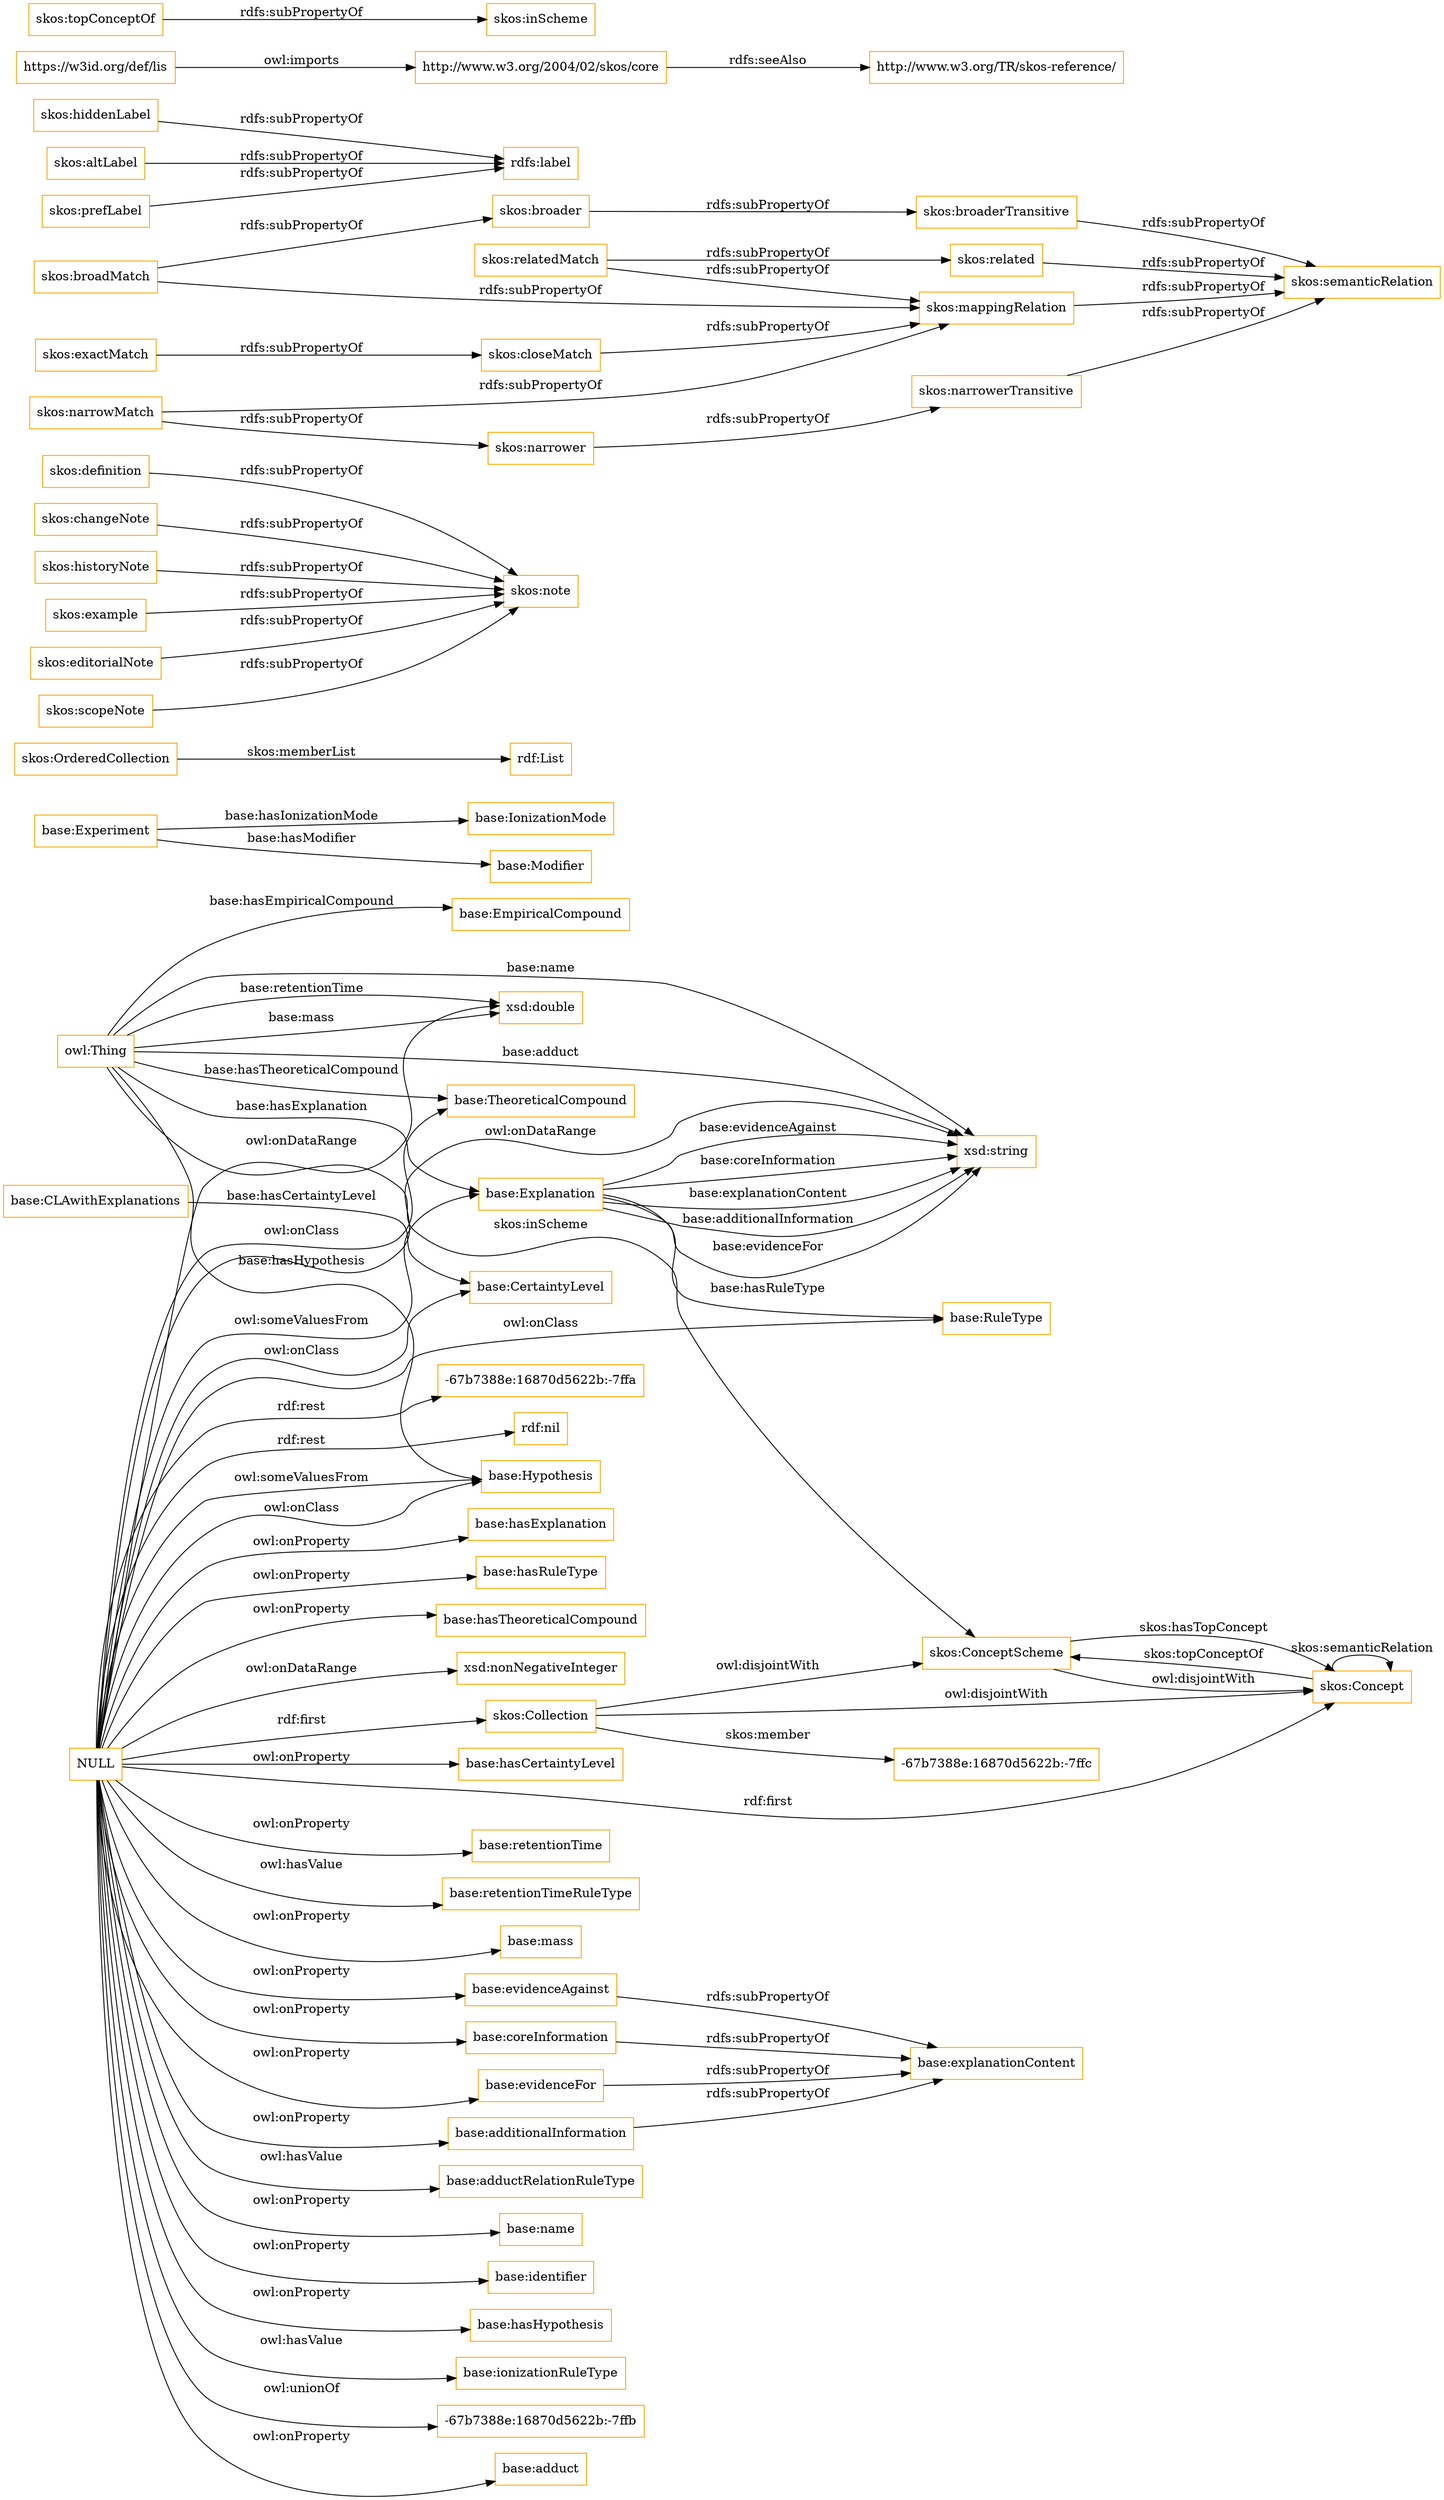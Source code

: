 digraph ar2dtool_diagram { 
rankdir=LR;
size="1501"
node [shape = rectangle, color="orange"]; "base:TheoreticalCompound" "base:CLAwithExplanations" "base:Hypothesis" "base:RuleType" "base:Explanation" "base:IonizationMode" "base:Modifier" "base:Experiment" "base:CertaintyLevel" "base:EmpiricalCompound" "-67b7388e:16870d5622b:-7ffc" "skos:OrderedCollection" "skos:Collection" "skos:ConceptScheme" "skos:Concept" ; /*classes style*/
	"skos:definition" -> "skos:note" [ label = "rdfs:subPropertyOf" ];
	"skos:relatedMatch" -> "skos:related" [ label = "rdfs:subPropertyOf" ];
	"skos:relatedMatch" -> "skos:mappingRelation" [ label = "rdfs:subPropertyOf" ];
	"base:additionalInformation" -> "base:explanationContent" [ label = "rdfs:subPropertyOf" ];
	"skos:changeNote" -> "skos:note" [ label = "rdfs:subPropertyOf" ];
	"skos:hiddenLabel" -> "rdfs:label" [ label = "rdfs:subPropertyOf" ];
	"skos:related" -> "skos:semanticRelation" [ label = "rdfs:subPropertyOf" ];
	"skos:ConceptScheme" -> "skos:Concept" [ label = "owl:disjointWith" ];
	"base:evidenceAgainst" -> "base:explanationContent" [ label = "rdfs:subPropertyOf" ];
	"skos:altLabel" -> "rdfs:label" [ label = "rdfs:subPropertyOf" ];
	"https://w3id.org/def/lis" -> "http://www.w3.org/2004/02/skos/core" [ label = "owl:imports" ];
	"skos:narrower" -> "skos:narrowerTransitive" [ label = "rdfs:subPropertyOf" ];
	"skos:broaderTransitive" -> "skos:semanticRelation" [ label = "rdfs:subPropertyOf" ];
	"skos:broader" -> "skos:broaderTransitive" [ label = "rdfs:subPropertyOf" ];
	"skos:historyNote" -> "skos:note" [ label = "rdfs:subPropertyOf" ];
	"skos:broadMatch" -> "skos:broader" [ label = "rdfs:subPropertyOf" ];
	"skos:broadMatch" -> "skos:mappingRelation" [ label = "rdfs:subPropertyOf" ];
	"http://www.w3.org/2004/02/skos/core" -> "http://www.w3.org/TR/skos-reference/" [ label = "rdfs:seeAlso" ];
	"base:coreInformation" -> "base:explanationContent" [ label = "rdfs:subPropertyOf" ];
	"skos:narrowerTransitive" -> "skos:semanticRelation" [ label = "rdfs:subPropertyOf" ];
	"NULL" -> "base:adductRelationRuleType" [ label = "owl:hasValue" ];
	"NULL" -> "base:name" [ label = "owl:onProperty" ];
	"NULL" -> "base:coreInformation" [ label = "owl:onProperty" ];
	"NULL" -> "base:identifier" [ label = "owl:onProperty" ];
	"NULL" -> "base:hasHypothesis" [ label = "owl:onProperty" ];
	"NULL" -> "base:ionizationRuleType" [ label = "owl:hasValue" ];
	"NULL" -> "xsd:double" [ label = "owl:onDataRange" ];
	"NULL" -> "base:evidenceFor" [ label = "owl:onProperty" ];
	"NULL" -> "base:Hypothesis" [ label = "owl:onClass" ];
	"NULL" -> "-67b7388e:16870d5622b:-7ffb" [ label = "owl:unionOf" ];
	"NULL" -> "base:TheoreticalCompound" [ label = "owl:onClass" ];
	"NULL" -> "base:adduct" [ label = "owl:onProperty" ];
	"NULL" -> "skos:Concept" [ label = "rdf:first" ];
	"NULL" -> "-67b7388e:16870d5622b:-7ffa" [ label = "rdf:rest" ];
	"NULL" -> "base:evidenceAgainst" [ label = "owl:onProperty" ];
	"NULL" -> "rdf:nil" [ label = "rdf:rest" ];
	"NULL" -> "base:hasExplanation" [ label = "owl:onProperty" ];
	"NULL" -> "base:hasRuleType" [ label = "owl:onProperty" ];
	"NULL" -> "xsd:string" [ label = "owl:onDataRange" ];
	"NULL" -> "base:hasTheoreticalCompound" [ label = "owl:onProperty" ];
	"NULL" -> "xsd:nonNegativeInteger" [ label = "owl:onDataRange" ];
	"NULL" -> "base:RuleType" [ label = "owl:onClass" ];
	"NULL" -> "base:hasCertaintyLevel" [ label = "owl:onProperty" ];
	"NULL" -> "base:Hypothesis" [ label = "owl:someValuesFrom" ];
	"NULL" -> "base:CertaintyLevel" [ label = "owl:onClass" ];
	"NULL" -> "base:retentionTime" [ label = "owl:onProperty" ];
	"NULL" -> "base:additionalInformation" [ label = "owl:onProperty" ];
	"NULL" -> "base:retentionTimeRuleType" [ label = "owl:hasValue" ];
	"NULL" -> "skos:Collection" [ label = "rdf:first" ];
	"NULL" -> "base:mass" [ label = "owl:onProperty" ];
	"NULL" -> "base:Explanation" [ label = "owl:someValuesFrom" ];
	"skos:prefLabel" -> "rdfs:label" [ label = "rdfs:subPropertyOf" ];
	"base:evidenceFor" -> "base:explanationContent" [ label = "rdfs:subPropertyOf" ];
	"skos:narrowMatch" -> "skos:narrower" [ label = "rdfs:subPropertyOf" ];
	"skos:narrowMatch" -> "skos:mappingRelation" [ label = "rdfs:subPropertyOf" ];
	"skos:example" -> "skos:note" [ label = "rdfs:subPropertyOf" ];
	"skos:mappingRelation" -> "skos:semanticRelation" [ label = "rdfs:subPropertyOf" ];
	"skos:Collection" -> "skos:ConceptScheme" [ label = "owl:disjointWith" ];
	"skos:Collection" -> "skos:Concept" [ label = "owl:disjointWith" ];
	"skos:topConceptOf" -> "skos:inScheme" [ label = "rdfs:subPropertyOf" ];
	"skos:exactMatch" -> "skos:closeMatch" [ label = "rdfs:subPropertyOf" ];
	"skos:editorialNote" -> "skos:note" [ label = "rdfs:subPropertyOf" ];
	"skos:closeMatch" -> "skos:mappingRelation" [ label = "rdfs:subPropertyOf" ];
	"skos:scopeNote" -> "skos:note" [ label = "rdfs:subPropertyOf" ];
	"base:Experiment" -> "base:Modifier" [ label = "base:hasModifier" ];
	"base:Experiment" -> "base:IonizationMode" [ label = "base:hasIonizationMode" ];
	"base:Explanation" -> "xsd:string" [ label = "base:coreInformation" ];
	"skos:Concept" -> "skos:ConceptScheme" [ label = "skos:topConceptOf" ];
	"owl:Thing" -> "xsd:double" [ label = "base:retentionTime" ];
	"owl:Thing" -> "base:EmpiricalCompound" [ label = "base:hasEmpiricalCompound" ];
	"base:Explanation" -> "xsd:string" [ label = "base:explanationContent" ];
	"owl:Thing" -> "base:TheoreticalCompound" [ label = "base:hasTheoreticalCompound" ];
	"skos:Collection" -> "-67b7388e:16870d5622b:-7ffc" [ label = "skos:member" ];
	"owl:Thing" -> "xsd:string" [ label = "base:adduct" ];
	"base:CLAwithExplanations" -> "base:CertaintyLevel" [ label = "base:hasCertaintyLevel" ];
	"owl:Thing" -> "base:Explanation" [ label = "base:hasExplanation" ];
	"base:Explanation" -> "xsd:string" [ label = "base:additionalInformation" ];
	"skos:ConceptScheme" -> "skos:Concept" [ label = "skos:hasTopConcept" ];
	"owl:Thing" -> "skos:ConceptScheme" [ label = "skos:inScheme" ];
	"base:Explanation" -> "xsd:string" [ label = "base:evidenceFor" ];
	"base:Explanation" -> "base:RuleType" [ label = "base:hasRuleType" ];
	"skos:OrderedCollection" -> "rdf:List" [ label = "skos:memberList" ];
	"owl:Thing" -> "base:Hypothesis" [ label = "base:hasHypothesis" ];
	"skos:Concept" -> "skos:Concept" [ label = "skos:semanticRelation" ];
	"owl:Thing" -> "xsd:double" [ label = "base:mass" ];
	"base:Explanation" -> "xsd:string" [ label = "base:evidenceAgainst" ];
	"owl:Thing" -> "xsd:string" [ label = "base:name" ];

}

